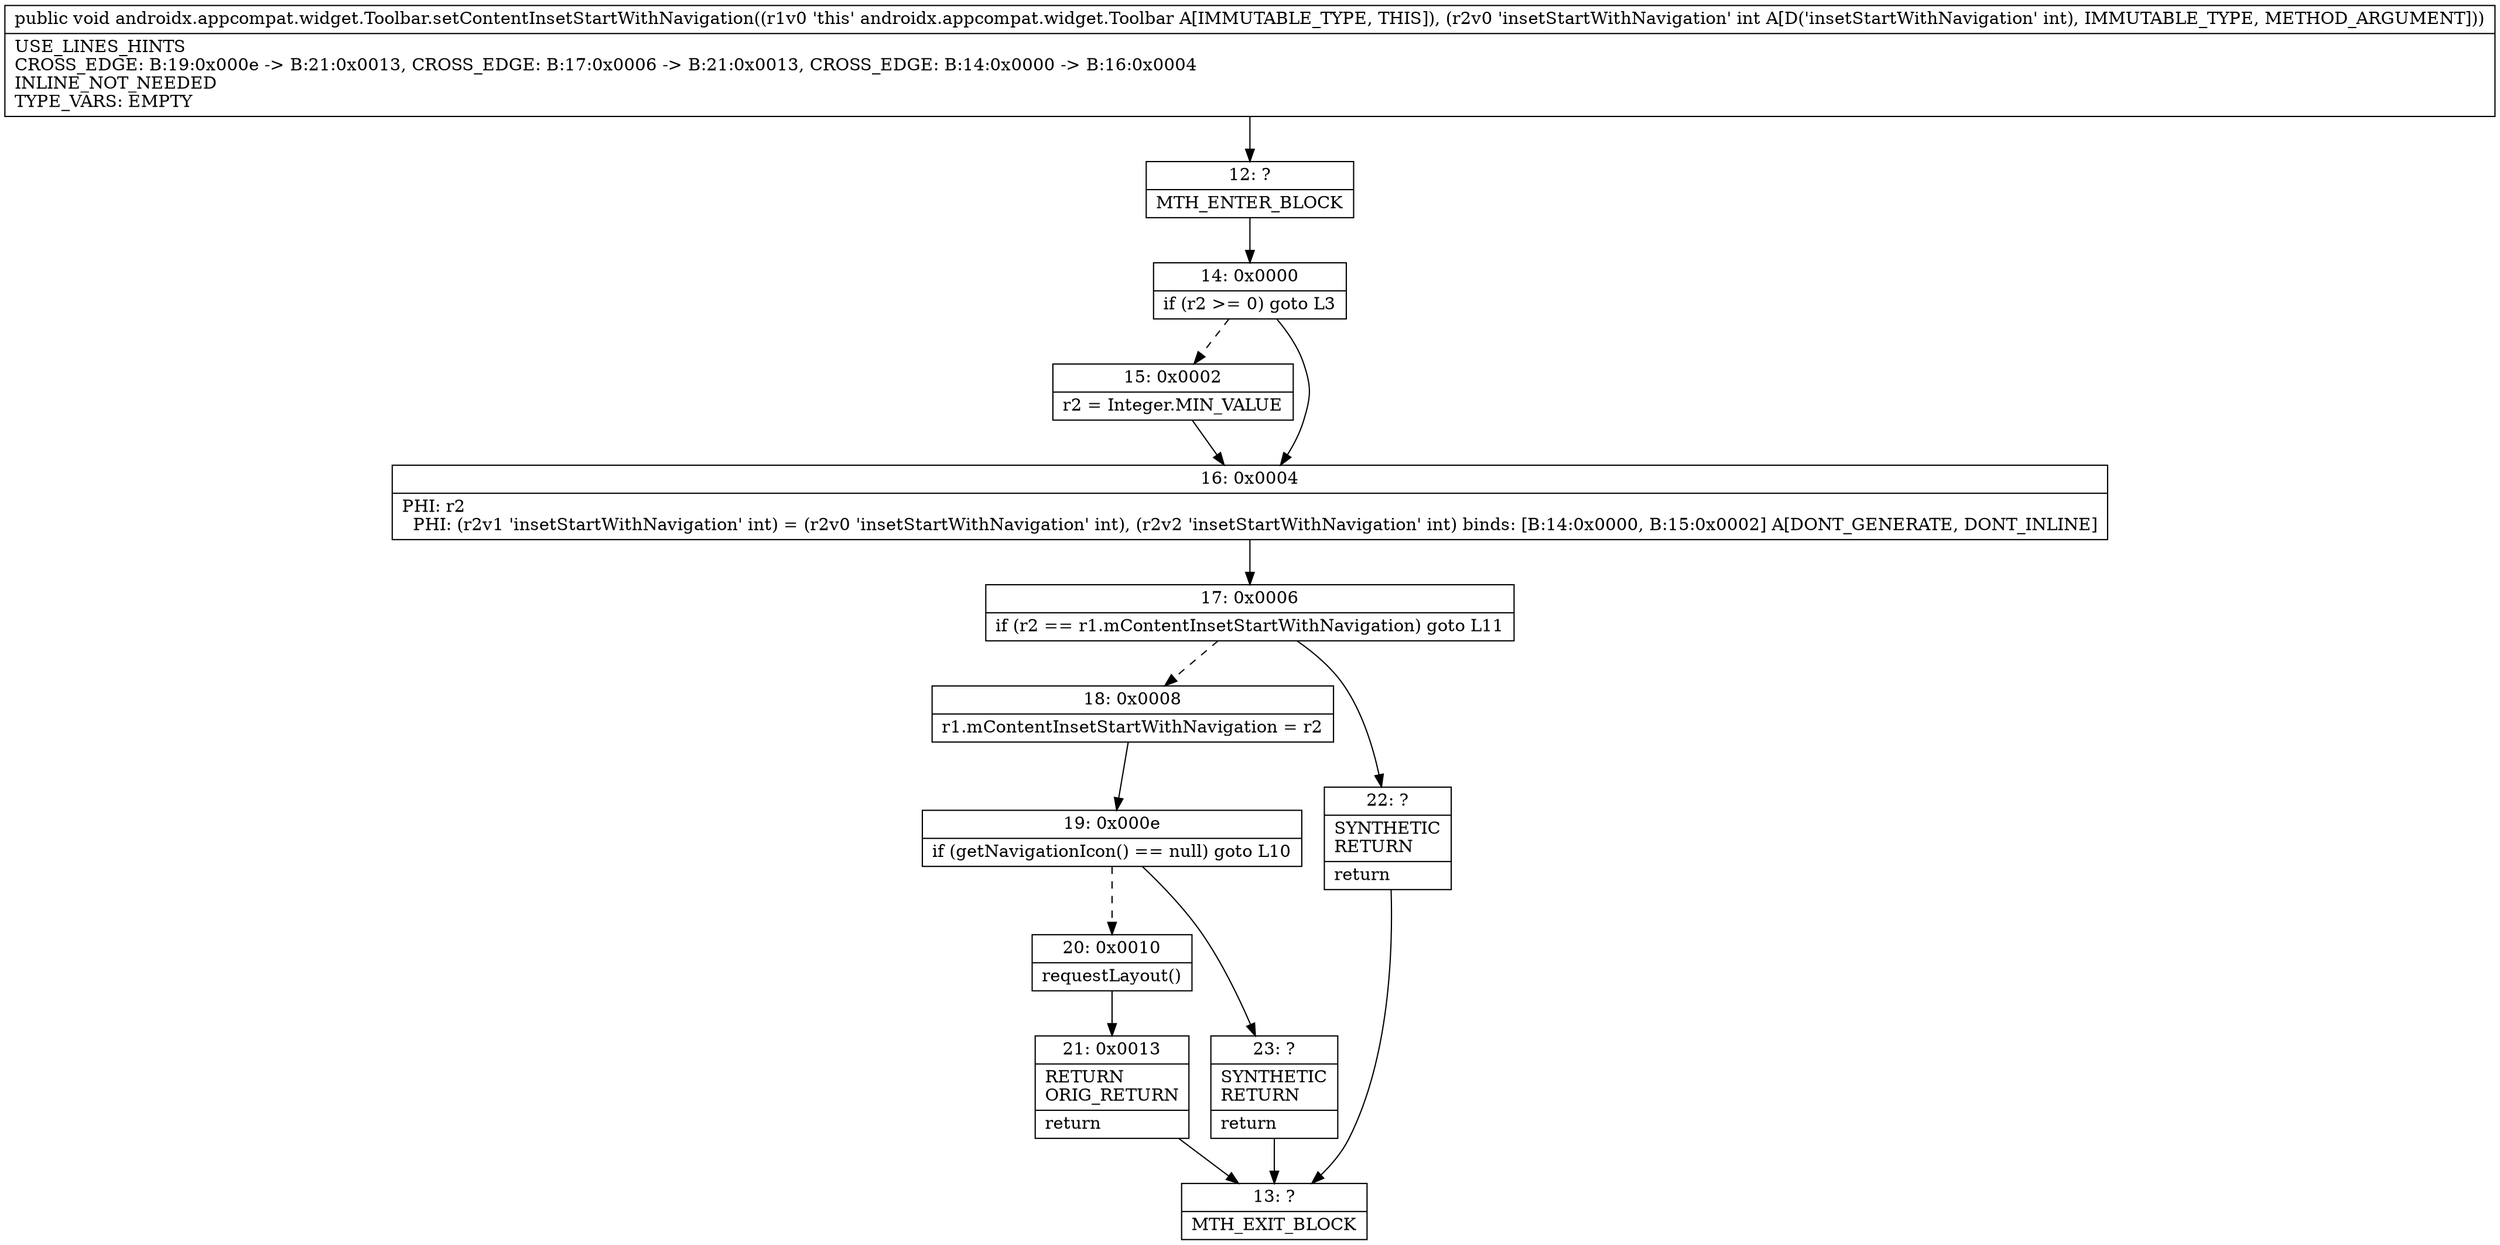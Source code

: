 digraph "CFG forandroidx.appcompat.widget.Toolbar.setContentInsetStartWithNavigation(I)V" {
Node_12 [shape=record,label="{12\:\ ?|MTH_ENTER_BLOCK\l}"];
Node_14 [shape=record,label="{14\:\ 0x0000|if (r2 \>= 0) goto L3\l}"];
Node_15 [shape=record,label="{15\:\ 0x0002|r2 = Integer.MIN_VALUE\l}"];
Node_16 [shape=record,label="{16\:\ 0x0004|PHI: r2 \l  PHI: (r2v1 'insetStartWithNavigation' int) = (r2v0 'insetStartWithNavigation' int), (r2v2 'insetStartWithNavigation' int) binds: [B:14:0x0000, B:15:0x0002] A[DONT_GENERATE, DONT_INLINE]\l}"];
Node_17 [shape=record,label="{17\:\ 0x0006|if (r2 == r1.mContentInsetStartWithNavigation) goto L11\l}"];
Node_18 [shape=record,label="{18\:\ 0x0008|r1.mContentInsetStartWithNavigation = r2\l}"];
Node_19 [shape=record,label="{19\:\ 0x000e|if (getNavigationIcon() == null) goto L10\l}"];
Node_20 [shape=record,label="{20\:\ 0x0010|requestLayout()\l}"];
Node_21 [shape=record,label="{21\:\ 0x0013|RETURN\lORIG_RETURN\l|return\l}"];
Node_13 [shape=record,label="{13\:\ ?|MTH_EXIT_BLOCK\l}"];
Node_23 [shape=record,label="{23\:\ ?|SYNTHETIC\lRETURN\l|return\l}"];
Node_22 [shape=record,label="{22\:\ ?|SYNTHETIC\lRETURN\l|return\l}"];
MethodNode[shape=record,label="{public void androidx.appcompat.widget.Toolbar.setContentInsetStartWithNavigation((r1v0 'this' androidx.appcompat.widget.Toolbar A[IMMUTABLE_TYPE, THIS]), (r2v0 'insetStartWithNavigation' int A[D('insetStartWithNavigation' int), IMMUTABLE_TYPE, METHOD_ARGUMENT]))  | USE_LINES_HINTS\lCROSS_EDGE: B:19:0x000e \-\> B:21:0x0013, CROSS_EDGE: B:17:0x0006 \-\> B:21:0x0013, CROSS_EDGE: B:14:0x0000 \-\> B:16:0x0004\lINLINE_NOT_NEEDED\lTYPE_VARS: EMPTY\l}"];
MethodNode -> Node_12;Node_12 -> Node_14;
Node_14 -> Node_15[style=dashed];
Node_14 -> Node_16;
Node_15 -> Node_16;
Node_16 -> Node_17;
Node_17 -> Node_18[style=dashed];
Node_17 -> Node_22;
Node_18 -> Node_19;
Node_19 -> Node_20[style=dashed];
Node_19 -> Node_23;
Node_20 -> Node_21;
Node_21 -> Node_13;
Node_23 -> Node_13;
Node_22 -> Node_13;
}

